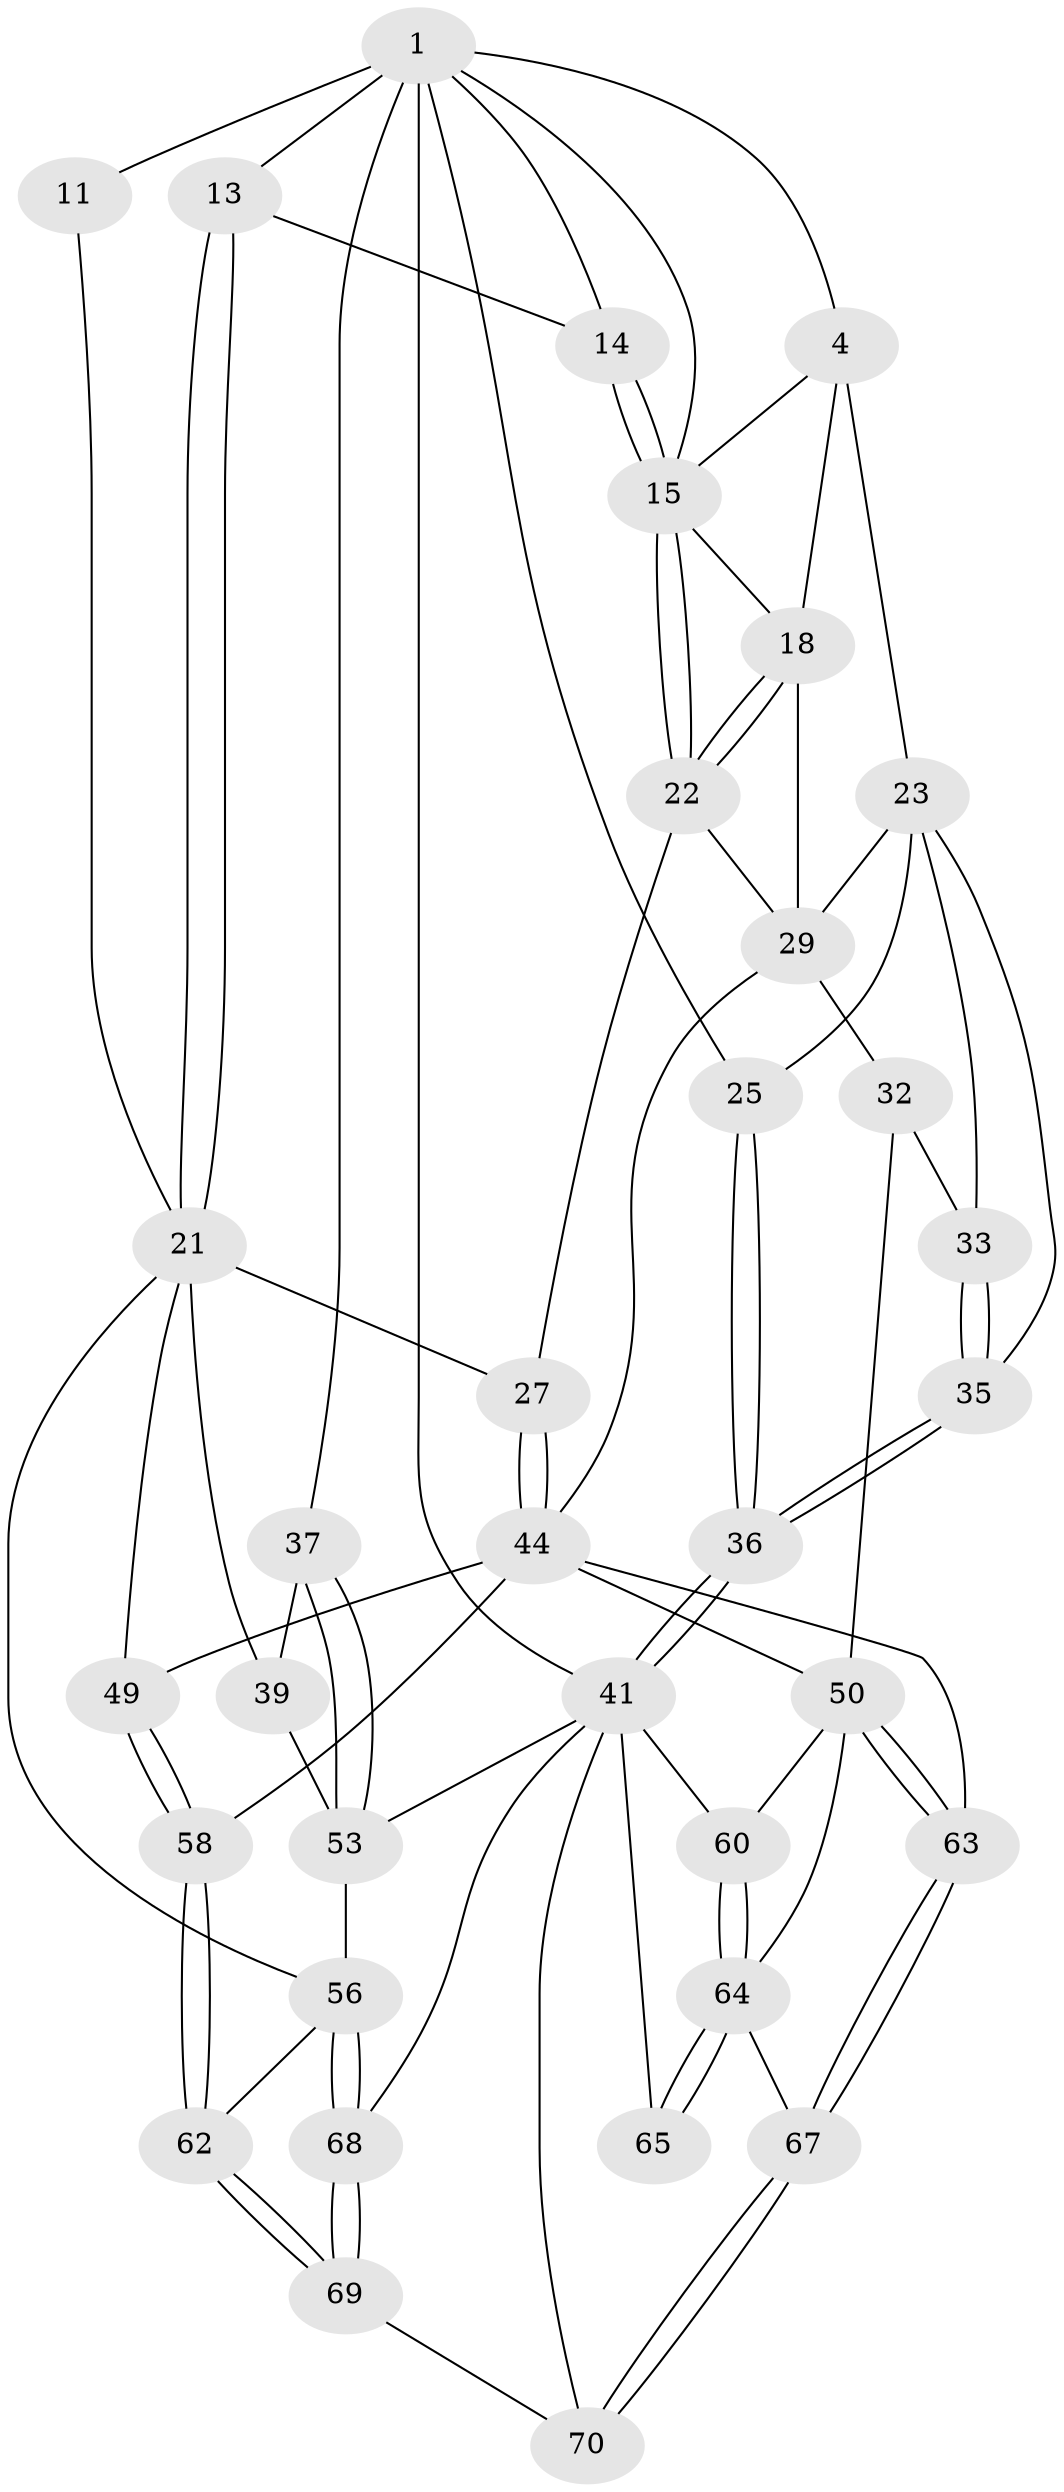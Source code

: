 // original degree distribution, {3: 0.02857142857142857, 6: 0.2571428571428571, 5: 0.42857142857142855, 4: 0.2857142857142857}
// Generated by graph-tools (version 1.1) at 2025/27/03/15/25 16:27:57]
// undirected, 35 vertices, 86 edges
graph export_dot {
graph [start="1"]
  node [color=gray90,style=filled];
  1 [pos="+0.683209294073165+0",super="+6+2"];
  4 [pos="+0+0",super="+5+20"];
  11 [pos="+0.8601492849451612+0.1810320963975311"];
  13 [pos="+0.6935898880176276+0.23853162766817748"];
  14 [pos="+0.5900421174386279+0.2254319225265493"];
  15 [pos="+0.5823153464828629+0.23226841019233402",super="+16"];
  18 [pos="+0.3541348987139223+0.17469312043656804",super="+19"];
  21 [pos="+0.7668251670919741+0.290154665457898",super="+26"];
  22 [pos="+0.5590779054271239+0.2933668745205389",super="+28"];
  23 [pos="+0.2070405600718788+0.21683108140644208",super="+24"];
  25 [pos="+0+0.27368497936295805"];
  27 [pos="+0.635569086479333+0.4398470631974318"];
  29 [pos="+0.4098491117377689+0.4430407283188894",super="+30"];
  32 [pos="+0.21357276950784662+0.5363042721823573"];
  33 [pos="+0.20068799341570337+0.5315827696500993"];
  35 [pos="+0+0.5198701802070059"];
  36 [pos="+0+0.5184030535669891"];
  37 [pos="+1+0.40209682988346557",super="+38"];
  39 [pos="+0.81651932470372+0.4852256571749874",super="+47"];
  41 [pos="+0+0.6739256202293056",super="+42+61"];
  44 [pos="+0.5449022626987884+0.6215529538737697",super="+45"];
  49 [pos="+0.630202309902106+0.6333518315525599"];
  50 [pos="+0.3460679851168404+0.7849215920877756",super="+51"];
  53 [pos="+1+0.7424747977907484",super="+54"];
  56 [pos="+0.8492762221604112+0.8088487988723102",super="+57"];
  58 [pos="+0.5321027533333949+0.8801438638669111"];
  60 [pos="+0.1901432334606542+0.7038078790646682"];
  62 [pos="+0.5401533876342299+0.893173552462811"];
  63 [pos="+0.3578877909322861+0.789872384012595"];
  64 [pos="+0.15442871455661458+0.8114585235417628",super="+66"];
  65 [pos="+0+0.9369518966329563"];
  67 [pos="+0.14035600428479936+1"];
  68 [pos="+0.9911589099564347+1"];
  69 [pos="+0.5169478581450028+1"];
  70 [pos="+0.1303223775971819+1"];
  1 -- 11 [weight=2];
  1 -- 13;
  1 -- 14;
  1 -- 15;
  1 -- 4 [weight=2];
  1 -- 37;
  1 -- 41 [weight=2];
  1 -- 25;
  4 -- 15;
  4 -- 18;
  4 -- 23;
  11 -- 21;
  13 -- 14;
  13 -- 21;
  13 -- 21;
  14 -- 15;
  14 -- 15;
  15 -- 22;
  15 -- 22;
  15 -- 18;
  18 -- 22;
  18 -- 22;
  18 -- 29;
  21 -- 49;
  21 -- 39;
  21 -- 56;
  21 -- 27;
  22 -- 27;
  22 -- 29;
  23 -- 29;
  23 -- 25;
  23 -- 35;
  23 -- 33;
  25 -- 36;
  25 -- 36;
  27 -- 44;
  27 -- 44;
  29 -- 32;
  29 -- 44;
  32 -- 33;
  32 -- 50;
  33 -- 35;
  33 -- 35;
  35 -- 36;
  35 -- 36;
  36 -- 41;
  36 -- 41;
  37 -- 53;
  37 -- 53;
  37 -- 39 [weight=2];
  39 -- 53;
  41 -- 65 [weight=2];
  41 -- 68;
  41 -- 53;
  41 -- 70;
  41 -- 60;
  44 -- 49;
  44 -- 50;
  44 -- 58;
  44 -- 63;
  49 -- 58;
  49 -- 58;
  50 -- 63;
  50 -- 63;
  50 -- 64;
  50 -- 60;
  53 -- 56;
  56 -- 68;
  56 -- 68;
  56 -- 62;
  58 -- 62;
  58 -- 62;
  60 -- 64;
  60 -- 64;
  62 -- 69;
  62 -- 69;
  63 -- 67;
  63 -- 67;
  64 -- 65;
  64 -- 65;
  64 -- 67;
  67 -- 70;
  67 -- 70;
  68 -- 69;
  68 -- 69;
  69 -- 70;
}
